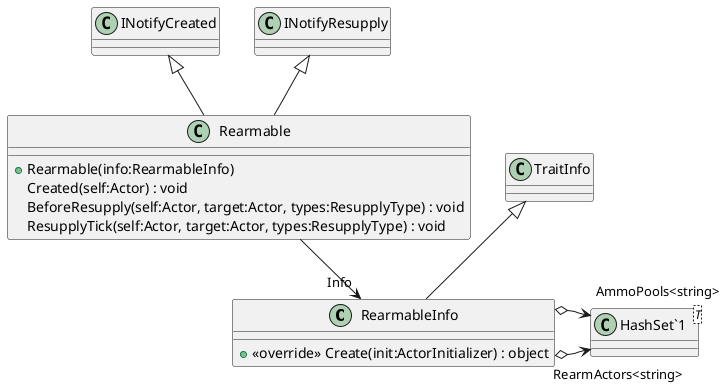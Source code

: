 @startuml
class RearmableInfo {
    + <<override>> Create(init:ActorInitializer) : object
}
class Rearmable {
    + Rearmable(info:RearmableInfo)
    Created(self:Actor) : void
    BeforeResupply(self:Actor, target:Actor, types:ResupplyType) : void
    ResupplyTick(self:Actor, target:Actor, types:ResupplyType) : void
}
class "HashSet`1"<T> {
}
TraitInfo <|-- RearmableInfo
RearmableInfo o-> "RearmActors<string>" "HashSet`1"
RearmableInfo o-> "AmmoPools<string>" "HashSet`1"
INotifyCreated <|-- Rearmable
INotifyResupply <|-- Rearmable
Rearmable --> "Info" RearmableInfo
@enduml
